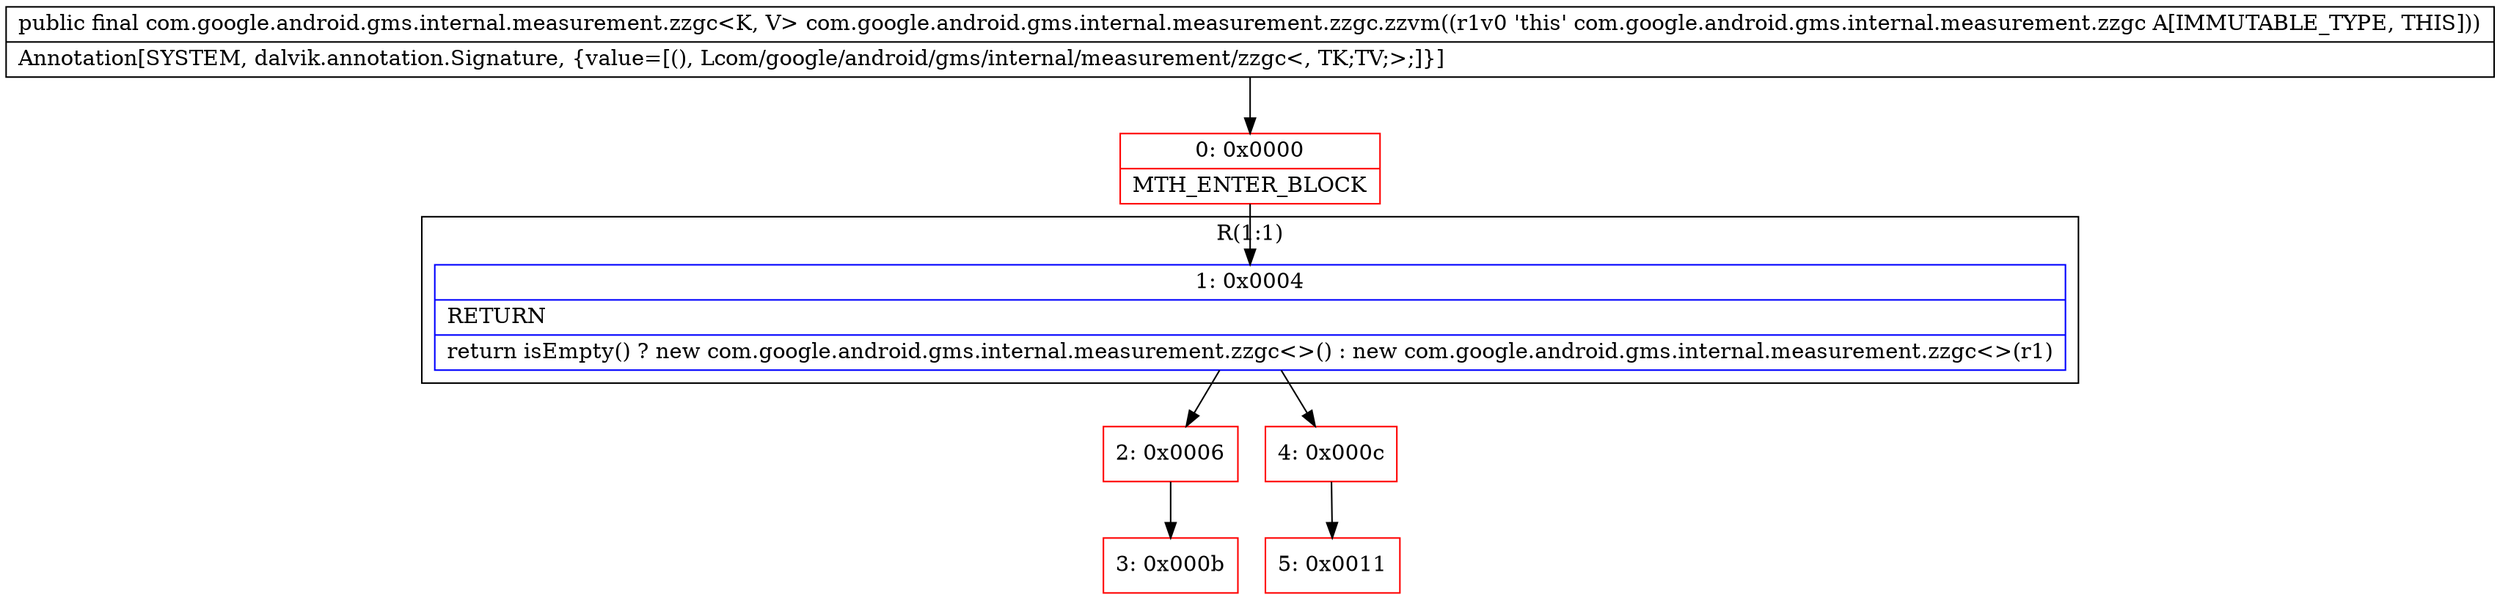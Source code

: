 digraph "CFG forcom.google.android.gms.internal.measurement.zzgc.zzvm()Lcom\/google\/android\/gms\/internal\/measurement\/zzgc;" {
subgraph cluster_Region_2056828062 {
label = "R(1:1)";
node [shape=record,color=blue];
Node_1 [shape=record,label="{1\:\ 0x0004|RETURN\l|return isEmpty() ? new com.google.android.gms.internal.measurement.zzgc\<\>() : new com.google.android.gms.internal.measurement.zzgc\<\>(r1)\l}"];
}
Node_0 [shape=record,color=red,label="{0\:\ 0x0000|MTH_ENTER_BLOCK\l}"];
Node_2 [shape=record,color=red,label="{2\:\ 0x0006}"];
Node_3 [shape=record,color=red,label="{3\:\ 0x000b}"];
Node_4 [shape=record,color=red,label="{4\:\ 0x000c}"];
Node_5 [shape=record,color=red,label="{5\:\ 0x0011}"];
MethodNode[shape=record,label="{public final com.google.android.gms.internal.measurement.zzgc\<K, V\> com.google.android.gms.internal.measurement.zzgc.zzvm((r1v0 'this' com.google.android.gms.internal.measurement.zzgc A[IMMUTABLE_TYPE, THIS]))  | Annotation[SYSTEM, dalvik.annotation.Signature, \{value=[(), Lcom\/google\/android\/gms\/internal\/measurement\/zzgc\<, TK;TV;\>;]\}]\l}"];
MethodNode -> Node_0;
Node_1 -> Node_2;
Node_1 -> Node_4;
Node_0 -> Node_1;
Node_2 -> Node_3;
Node_4 -> Node_5;
}

